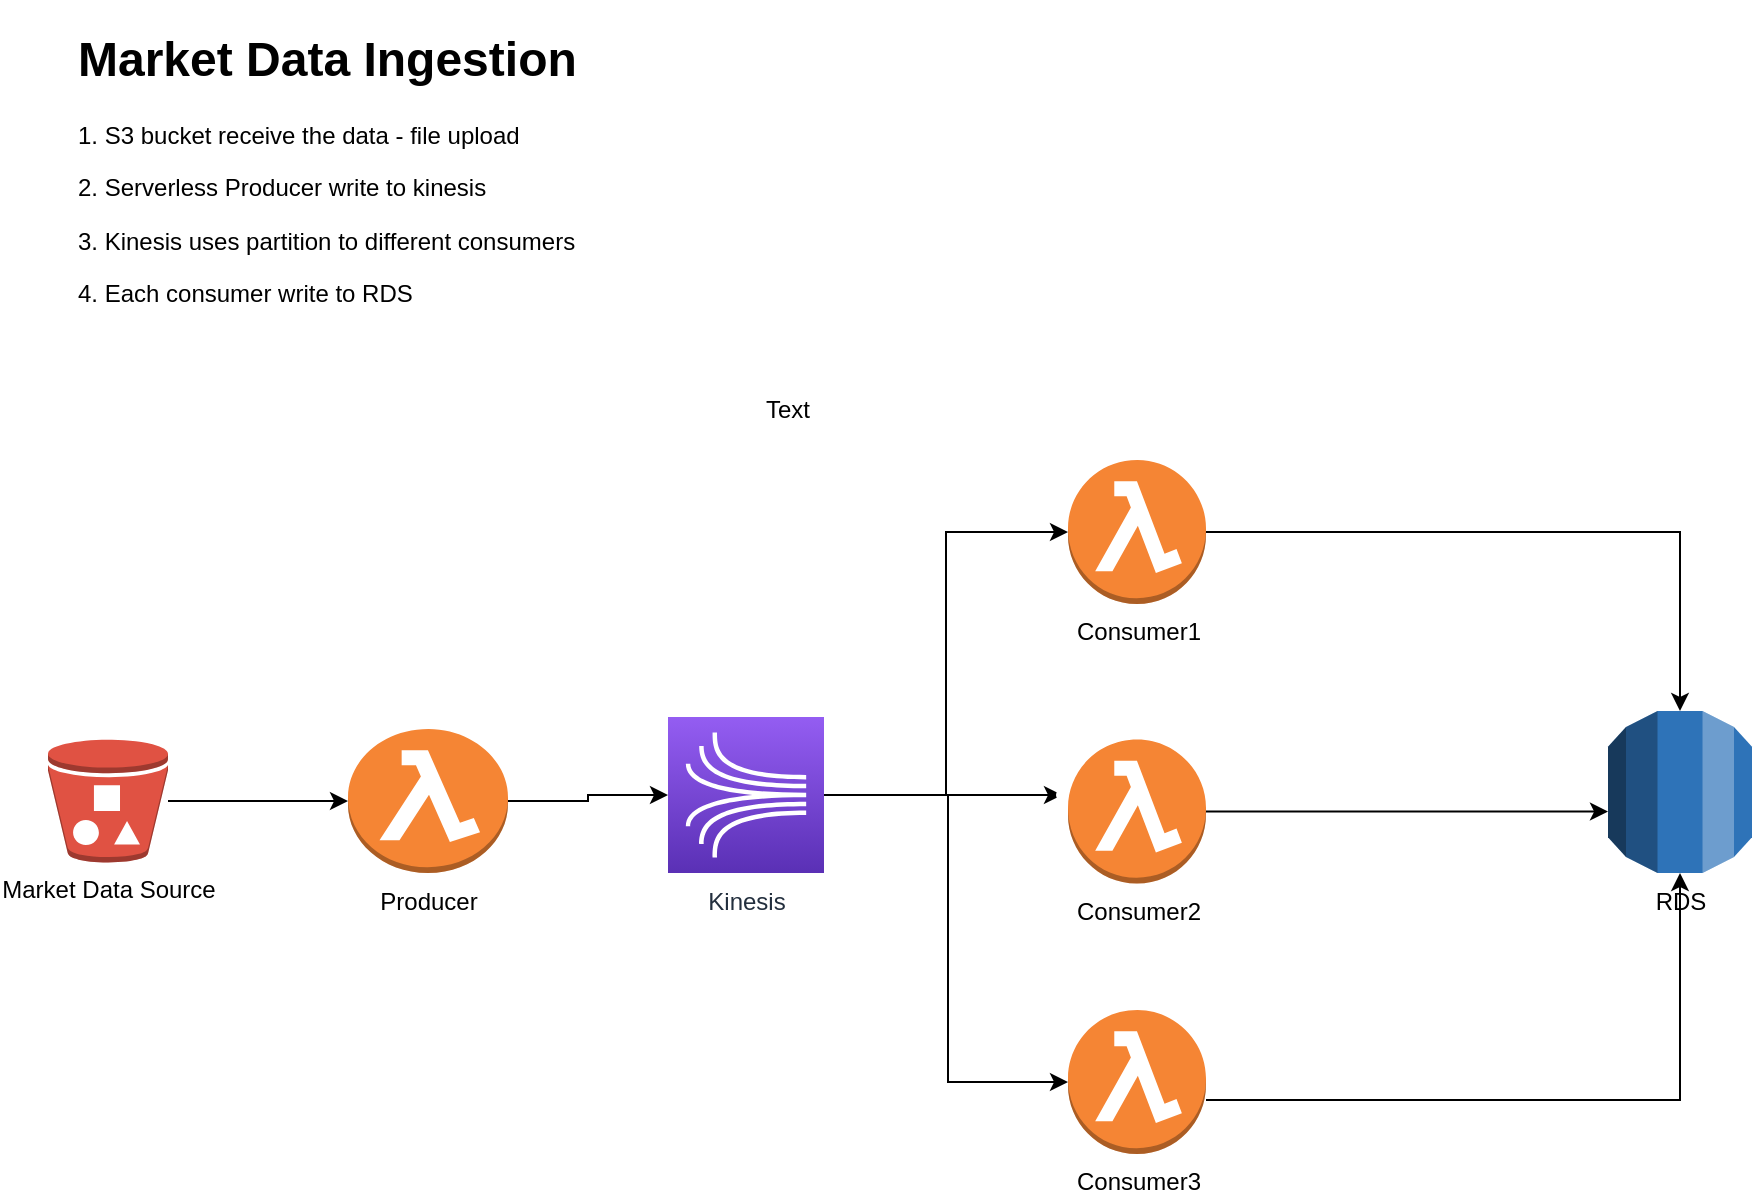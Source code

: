 <mxfile version="15.5.8" type="github">
  <diagram id="6CumLA6GRascpSRATFEl" name="Page-1">
    <mxGraphModel dx="1413" dy="655" grid="1" gridSize="10" guides="1" tooltips="1" connect="1" arrows="1" fold="1" page="1" pageScale="1" pageWidth="827" pageHeight="1169" math="0" shadow="0">
      <root>
        <mxCell id="0" />
        <mxCell id="1" parent="0" />
        <mxCell id="FRNXBc57nvbvUXJ40ujN-28" style="edgeStyle=orthogonalEdgeStyle;rounded=0;orthogonalLoop=1;jettySize=auto;html=1;" edge="1" parent="1" source="FRNXBc57nvbvUXJ40ujN-11" target="FRNXBc57nvbvUXJ40ujN-15">
          <mxGeometry relative="1" as="geometry" />
        </mxCell>
        <mxCell id="FRNXBc57nvbvUXJ40ujN-11" value="Producer" style="outlineConnect=0;dashed=0;verticalLabelPosition=bottom;verticalAlign=top;align=center;html=1;shape=mxgraph.aws3.lambda_function;fillColor=#F58534;gradientColor=none;" vertex="1" parent="1">
          <mxGeometry x="190" y="444.5" width="80" height="72" as="geometry" />
        </mxCell>
        <mxCell id="FRNXBc57nvbvUXJ40ujN-12" value="RDS" style="outlineConnect=0;dashed=0;verticalLabelPosition=bottom;verticalAlign=top;align=center;html=1;shape=mxgraph.aws3.rds;fillColor=#2E73B8;gradientColor=none;" vertex="1" parent="1">
          <mxGeometry x="820" y="435.5" width="72" height="81" as="geometry" />
        </mxCell>
        <mxCell id="FRNXBc57nvbvUXJ40ujN-27" style="edgeStyle=orthogonalEdgeStyle;rounded=0;orthogonalLoop=1;jettySize=auto;html=1;" edge="1" parent="1" source="FRNXBc57nvbvUXJ40ujN-13" target="FRNXBc57nvbvUXJ40ujN-11">
          <mxGeometry relative="1" as="geometry" />
        </mxCell>
        <mxCell id="FRNXBc57nvbvUXJ40ujN-13" value="Market Data Source" style="outlineConnect=0;dashed=0;verticalLabelPosition=bottom;verticalAlign=top;align=center;html=1;shape=mxgraph.aws3.bucket_with_objects;fillColor=#E05243;gradientColor=none;" vertex="1" parent="1">
          <mxGeometry x="40" y="449.75" width="60" height="61.5" as="geometry" />
        </mxCell>
        <mxCell id="FRNXBc57nvbvUXJ40ujN-20" value="" style="edgeStyle=orthogonalEdgeStyle;rounded=0;orthogonalLoop=1;jettySize=auto;html=1;" edge="1" parent="1" source="FRNXBc57nvbvUXJ40ujN-15" target="FRNXBc57nvbvUXJ40ujN-19">
          <mxGeometry relative="1" as="geometry" />
        </mxCell>
        <mxCell id="FRNXBc57nvbvUXJ40ujN-15" value="Kinesis" style="sketch=0;points=[[0,0,0],[0.25,0,0],[0.5,0,0],[0.75,0,0],[1,0,0],[0,1,0],[0.25,1,0],[0.5,1,0],[0.75,1,0],[1,1,0],[0,0.25,0],[0,0.5,0],[0,0.75,0],[1,0.25,0],[1,0.5,0],[1,0.75,0]];outlineConnect=0;fontColor=#232F3E;gradientColor=#945DF2;gradientDirection=north;fillColor=#5A30B5;strokeColor=#ffffff;dashed=0;verticalLabelPosition=bottom;verticalAlign=top;align=center;html=1;fontSize=12;fontStyle=0;aspect=fixed;shape=mxgraph.aws4.resourceIcon;resIcon=mxgraph.aws4.kinesis;" vertex="1" parent="1">
          <mxGeometry x="350" y="438.5" width="78" height="78" as="geometry" />
        </mxCell>
        <mxCell id="FRNXBc57nvbvUXJ40ujN-16" value="Consumer1" style="outlineConnect=0;dashed=0;verticalLabelPosition=bottom;verticalAlign=top;align=center;html=1;shape=mxgraph.aws3.lambda_function;fillColor=#F58534;gradientColor=none;" vertex="1" parent="1">
          <mxGeometry x="550" y="310" width="69" height="72" as="geometry" />
        </mxCell>
        <mxCell id="FRNXBc57nvbvUXJ40ujN-24" value="" style="edgeStyle=orthogonalEdgeStyle;rounded=0;orthogonalLoop=1;jettySize=auto;html=1;" edge="1" parent="1" source="FRNXBc57nvbvUXJ40ujN-17" target="FRNXBc57nvbvUXJ40ujN-12">
          <mxGeometry relative="1" as="geometry">
            <mxPoint x="740" y="520" as="targetPoint" />
            <Array as="points">
              <mxPoint x="730" y="486" />
              <mxPoint x="730" y="486" />
            </Array>
          </mxGeometry>
        </mxCell>
        <mxCell id="FRNXBc57nvbvUXJ40ujN-17" value="Consumer2" style="outlineConnect=0;dashed=0;verticalLabelPosition=bottom;verticalAlign=top;align=center;html=1;shape=mxgraph.aws3.lambda_function;fillColor=#F58534;gradientColor=none;" vertex="1" parent="1">
          <mxGeometry x="550" y="449.75" width="69" height="72" as="geometry" />
        </mxCell>
        <mxCell id="FRNXBc57nvbvUXJ40ujN-18" value="Consumer3" style="outlineConnect=0;dashed=0;verticalLabelPosition=bottom;verticalAlign=top;align=center;html=1;shape=mxgraph.aws3.lambda_function;fillColor=#F58534;gradientColor=none;" vertex="1" parent="1">
          <mxGeometry x="550" y="585" width="69" height="72" as="geometry" />
        </mxCell>
        <mxCell id="FRNXBc57nvbvUXJ40ujN-19" value="" style="shape=waypoint;sketch=0;size=6;pointerEvents=1;points=[];fillColor=#5A30B5;resizable=0;rotatable=0;perimeter=centerPerimeter;snapToPoint=1;dashed=0;fontColor=#232F3E;fontStyle=0;verticalAlign=top;strokeColor=#ffffff;gradientColor=#945DF2;gradientDirection=north;" vertex="1" parent="1">
          <mxGeometry x="527" y="457.5" width="40" height="40" as="geometry" />
        </mxCell>
        <mxCell id="FRNXBc57nvbvUXJ40ujN-21" value="" style="edgeStyle=orthogonalEdgeStyle;rounded=0;orthogonalLoop=1;jettySize=auto;html=1;entryX=0;entryY=0.5;entryDx=0;entryDy=0;entryPerimeter=0;" edge="1" parent="1" source="FRNXBc57nvbvUXJ40ujN-15" target="FRNXBc57nvbvUXJ40ujN-16">
          <mxGeometry relative="1" as="geometry">
            <mxPoint x="400" y="390" as="sourcePoint" />
            <mxPoint x="519" y="390" as="targetPoint" />
          </mxGeometry>
        </mxCell>
        <mxCell id="FRNXBc57nvbvUXJ40ujN-22" value="" style="edgeStyle=orthogonalEdgeStyle;rounded=0;orthogonalLoop=1;jettySize=auto;html=1;" edge="1" parent="1" source="FRNXBc57nvbvUXJ40ujN-15" target="FRNXBc57nvbvUXJ40ujN-18">
          <mxGeometry relative="1" as="geometry">
            <mxPoint x="438" y="487.5" as="sourcePoint" />
            <mxPoint x="560" y="356" as="targetPoint" />
            <Array as="points">
              <mxPoint x="490" y="478" />
              <mxPoint x="490" y="621" />
            </Array>
          </mxGeometry>
        </mxCell>
        <mxCell id="FRNXBc57nvbvUXJ40ujN-25" value="" style="edgeStyle=orthogonalEdgeStyle;rounded=0;orthogonalLoop=1;jettySize=auto;html=1;" edge="1" parent="1" source="FRNXBc57nvbvUXJ40ujN-16" target="FRNXBc57nvbvUXJ40ujN-12">
          <mxGeometry relative="1" as="geometry">
            <mxPoint x="626" y="345.5" as="sourcePoint" />
            <mxPoint x="827" y="345.5" as="targetPoint" />
            <Array as="points">
              <mxPoint x="856" y="346" />
            </Array>
          </mxGeometry>
        </mxCell>
        <mxCell id="FRNXBc57nvbvUXJ40ujN-26" value="" style="edgeStyle=orthogonalEdgeStyle;rounded=0;orthogonalLoop=1;jettySize=auto;html=1;" edge="1" parent="1" source="FRNXBc57nvbvUXJ40ujN-18" target="FRNXBc57nvbvUXJ40ujN-12">
          <mxGeometry relative="1" as="geometry">
            <mxPoint x="619" y="630" as="sourcePoint" />
            <mxPoint x="856" y="724.75" as="targetPoint" />
            <Array as="points">
              <mxPoint x="856" y="630" />
            </Array>
          </mxGeometry>
        </mxCell>
        <mxCell id="FRNXBc57nvbvUXJ40ujN-29" value="Text" style="text;html=1;strokeColor=none;fillColor=none;align=center;verticalAlign=middle;whiteSpace=wrap;rounded=0;" vertex="1" parent="1">
          <mxGeometry x="380" y="270" width="60" height="30" as="geometry" />
        </mxCell>
        <mxCell id="FRNXBc57nvbvUXJ40ujN-31" value="&lt;h1&gt;Market Data Ingestion&lt;/h1&gt;&lt;p&gt;1. S3 bucket receive the data - file upload&lt;/p&gt;&lt;p&gt;2. Serverless Producer write to kinesis&lt;/p&gt;&lt;p&gt;3. Kinesis uses partition to different consumers&lt;/p&gt;&lt;p&gt;4. Each consumer write to RDS&amp;nbsp;&lt;/p&gt;" style="text;html=1;strokeColor=none;fillColor=none;spacing=5;spacingTop=-20;whiteSpace=wrap;overflow=hidden;rounded=0;align=left;" vertex="1" parent="1">
          <mxGeometry x="50" y="90" width="270" height="190" as="geometry" />
        </mxCell>
      </root>
    </mxGraphModel>
  </diagram>
</mxfile>
